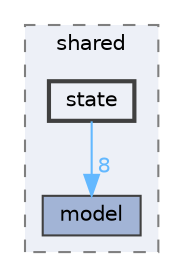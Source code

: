 digraph "/home/alexandros/Documents/PLT/V4/pokemon-championship/src/shared/state"
{
 // LATEX_PDF_SIZE
  bgcolor="transparent";
  edge [fontname=Helvetica,fontsize=10,labelfontname=Helvetica,labelfontsize=10];
  node [fontname=Helvetica,fontsize=10,shape=box,height=0.2,width=0.4];
  compound=true
  subgraph clusterdir_2ef585b5a5303ef1fc74fb08555317be {
    graph [ bgcolor="#edf0f7", pencolor="grey50", label="shared", fontname=Helvetica,fontsize=10 style="filled,dashed", URL="dir_2ef585b5a5303ef1fc74fb08555317be.html",tooltip=""]
  dir_7a160284600fc5a7638a9a1cf04081e9 [label="model", fillcolor="#a2b4d6", color="grey25", style="filled", URL="dir_7a160284600fc5a7638a9a1cf04081e9.html",tooltip=""];
  dir_aa384a605dc6d88e63e7b3c0b6419377 [label="state", fillcolor="#edf0f7", color="grey25", style="filled,bold", URL="dir_aa384a605dc6d88e63e7b3c0b6419377.html",tooltip=""];
  }
  dir_aa384a605dc6d88e63e7b3c0b6419377->dir_7a160284600fc5a7638a9a1cf04081e9 [headlabel="8", labeldistance=1.5 headhref="dir_000046_000032.html" color="steelblue1" fontcolor="steelblue1"];
}
